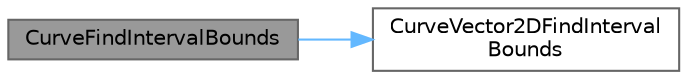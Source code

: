 digraph "CurveFindIntervalBounds"
{
 // INTERACTIVE_SVG=YES
 // LATEX_PDF_SIZE
  bgcolor="transparent";
  edge [fontname=Helvetica,fontsize=10,labelfontname=Helvetica,labelfontsize=10];
  node [fontname=Helvetica,fontsize=10,shape=box,height=0.2,width=0.4];
  rankdir="LR";
  Node1 [id="Node000001",label="CurveFindIntervalBounds",height=0.2,width=0.4,color="gray40", fillcolor="grey60", style="filled", fontcolor="black",tooltip=" "];
  Node1 -> Node2 [id="edge1_Node000001_Node000002",color="steelblue1",style="solid",tooltip=" "];
  Node2 [id="Node000002",label="CurveVector2DFindInterval\lBounds",height=0.2,width=0.4,color="grey40", fillcolor="white", style="filled",URL="$d7/db8/InterpCurvePoint_8h.html#a82b67fe01ca3c45d24cd629144ad1e82",tooltip="Calculate bounds of 2D vector intervals."];
}
